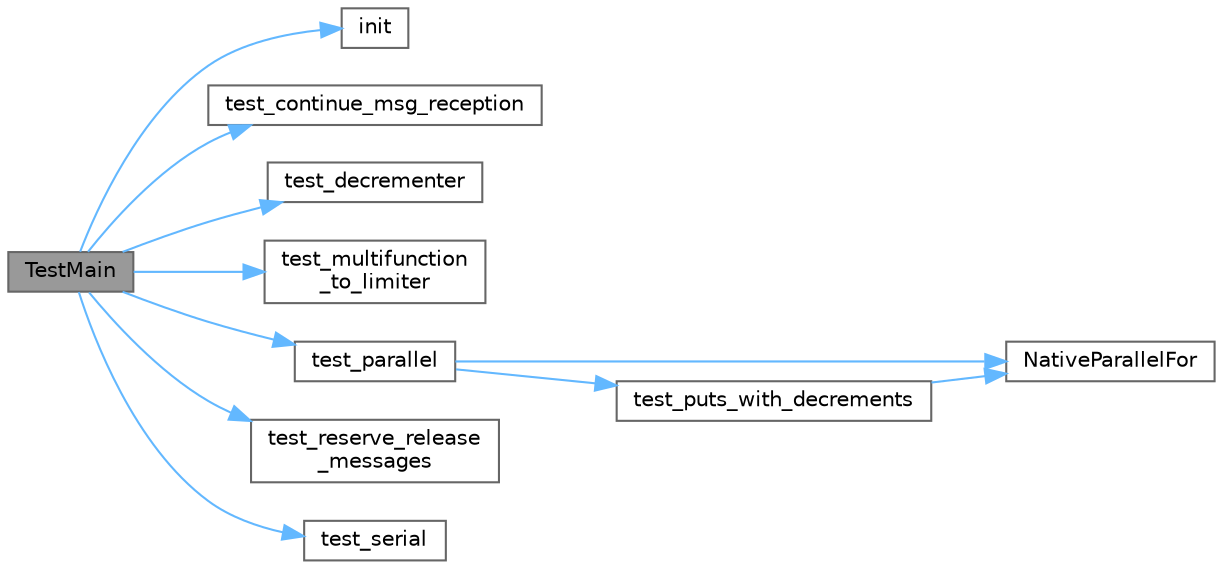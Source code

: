 digraph "TestMain"
{
 // LATEX_PDF_SIZE
  bgcolor="transparent";
  edge [fontname=Helvetica,fontsize=10,labelfontname=Helvetica,labelfontsize=10];
  node [fontname=Helvetica,fontsize=10,shape=box,height=0.2,width=0.4];
  rankdir="LR";
  Node1 [id="Node000001",label="TestMain",height=0.2,width=0.4,color="gray40", fillcolor="grey60", style="filled", fontcolor="black",tooltip="Entry point to a TBB unit test application"];
  Node1 -> Node2 [id="edge1_Node000001_Node000002",color="steelblue1",style="solid",tooltip=" "];
  Node2 [id="Node000002",label="init",height=0.2,width=0.4,color="grey40", fillcolor="white", style="filled",URL="$boing_8c.html#a2858154e2009b0e6e616f313177762bc",tooltip=" "];
  Node1 -> Node3 [id="edge2_Node000001_Node000003",color="steelblue1",style="solid",tooltip=" "];
  Node3 [id="Node000003",label="test_continue_msg_reception",height=0.2,width=0.4,color="grey40", fillcolor="white", style="filled",URL="$test__limiter__node_8cpp.html#ac10f7da0cf8a4f4784a344363fe41b62",tooltip=" "];
  Node1 -> Node4 [id="edge3_Node000001_Node000004",color="steelblue1",style="solid",tooltip=" "];
  Node4 [id="Node000004",label="test_decrementer",height=0.2,width=0.4,color="grey40", fillcolor="white", style="filled",URL="$test__limiter__node_8cpp.html#a8fdfce1bf98f0daa0de3b1a2cf6adb44",tooltip=" "];
  Node1 -> Node5 [id="edge4_Node000001_Node000005",color="steelblue1",style="solid",tooltip=" "];
  Node5 [id="Node000005",label="test_multifunction\l_to_limiter",height=0.2,width=0.4,color="grey40", fillcolor="white", style="filled",URL="$test__limiter__node_8cpp.html#a5f8d1191c3e381145cf2eb9eacd7cb2b",tooltip=" "];
  Node1 -> Node6 [id="edge5_Node000001_Node000006",color="steelblue1",style="solid",tooltip=" "];
  Node6 [id="Node000006",label="test_parallel",height=0.2,width=0.4,color="grey40", fillcolor="white", style="filled",URL="$test__limiter__node_8cpp.html#a96e344fd71c37b1f763d54b5f662214e",tooltip=" "];
  Node6 -> Node7 [id="edge6_Node000006_Node000007",color="steelblue1",style="solid",tooltip=" "];
  Node7 [id="Node000007",label="NativeParallelFor",height=0.2,width=0.4,color="grey40", fillcolor="white", style="filled",URL="$harness_8h.html#ad5b2c9cf4e169014b7919debb3c91d45",tooltip="Execute body(i) in parallel for i in the interval [0,n)."];
  Node6 -> Node8 [id="edge7_Node000006_Node000008",color="steelblue1",style="solid",tooltip=" "];
  Node8 [id="Node000008",label="test_puts_with_decrements",height=0.2,width=0.4,color="grey40", fillcolor="white", style="filled",URL="$test__limiter__node_8cpp.html#a1c9cc30531a0f21ddad3def553fdf042",tooltip=" "];
  Node8 -> Node7 [id="edge8_Node000008_Node000007",color="steelblue1",style="solid",tooltip=" "];
  Node1 -> Node9 [id="edge9_Node000001_Node000009",color="steelblue1",style="solid",tooltip=" "];
  Node9 [id="Node000009",label="test_reserve_release\l_messages",height=0.2,width=0.4,color="grey40", fillcolor="white", style="filled",URL="$test__limiter__node_8cpp.html#ab7e707d99919ccd947a31964cacbfad1",tooltip=" "];
  Node1 -> Node10 [id="edge10_Node000001_Node000010",color="steelblue1",style="solid",tooltip=" "];
  Node10 [id="Node000010",label="test_serial",height=0.2,width=0.4,color="grey40", fillcolor="white", style="filled",URL="$test__limiter__node_8cpp.html#a903dc787a3d3ab45bf31483998216f05",tooltip=" "];
}
